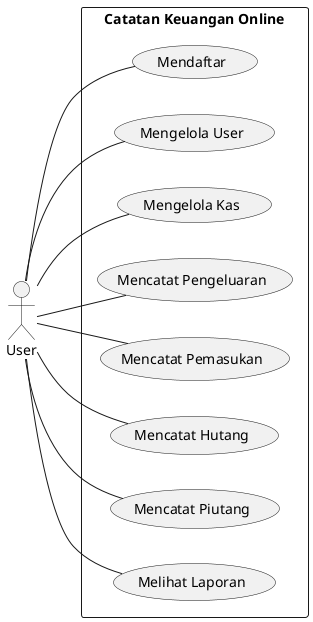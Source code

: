 @startuml cko

left to right direction
skinparam packageStyle rectangle

actor "User" as ac1

rectangle "Catatan Keuangan Online" {

  ' usecase 
  usecase "Mendaftar" as todo1
  usecase "Mengelola User" as todo2
  usecase "Mengelola Kas" as todo3
  usecase "Mencatat Pengeluaran" as todo4
  usecase "Mencatat Pemasukan" as todo5
  usecase "Mencatat Hutang" as todo6
  usecase "Mencatat Piutang" as todo7
  usecase "Melihat Laporan" as todo8
  
  ' action
  ac1 -- todo1
  ac1 -- todo2
  ac1 -- todo3
  ac1 -- todo4
  ac1 -- todo5
  ac1 -- todo6
  ac1 -- todo7
  ac1 -- todo8
}

@enduml